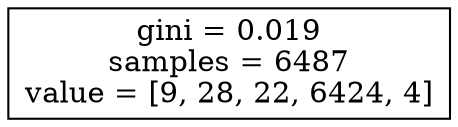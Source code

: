 digraph Tree {
node [shape=box] ;
0 [label="gini = 0.019\nsamples = 6487\nvalue = [9, 28, 22, 6424, 4]"] ;
}